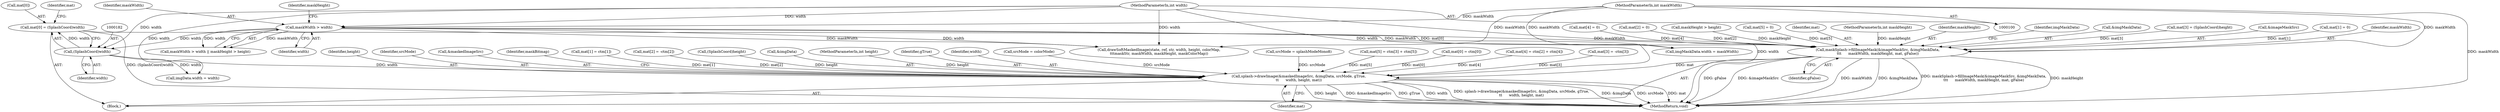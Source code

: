 digraph "0_poppler_7b2d314a61fd0e12f47c62996cb49ec0d1ba747a_11@array" {
"1000177" [label="(Call,mat[0] = (SplashCoord)width)"];
"1000181" [label="(Call,(SplashCoord)width)"];
"1000132" [label="(Call,maskWidth > width)"];
"1000108" [label="(MethodParameterIn,int maskWidth)"];
"1000104" [label="(MethodParameterIn,int width)"];
"1000264" [label="(Call,maskSplash->fillImageMask(&imageMaskSrc, &imgMaskData,\n\t\t\t      maskWidth, maskHeight, mat, gFalse))"];
"1000683" [label="(Call,splash->drawImage(&maskedImageSrc, &imgData, srcMode, gTrue,\n\t\t      width, height, mat))"];
"1000133" [label="(Identifier,maskWidth)"];
"1000177" [label="(Call,mat[0] = (SplashCoord)width)"];
"1000267" [label="(Call,&imgMaskData)"];
"1000194" [label="(Call,mat[3] = (SplashCoord)height)"];
"1000694" [label="(Identifier,maskBitmap)"];
"1000226" [label="(Call,imgMaskData.width = maskWidth)"];
"1000289" [label="(Call,mat[1] = ctm[1])"];
"1000265" [label="(Call,&imageMaskSrc)"];
"1000703" [label="(MethodReturn,void)"];
"1000134" [label="(Identifier,width)"];
"1000186" [label="(Identifier,mat)"];
"1000184" [label="(Call,mat[1] = 0)"];
"1000264" [label="(Call,maskSplash->fillImageMask(&imageMaskSrc, &imgMaskData,\n\t\t\t      maskWidth, maskHeight, mat, gFalse))"];
"1000296" [label="(Call,mat[2] = -ctm[2])"];
"1000198" [label="(Call,(SplashCoord)height)"];
"1000686" [label="(Call,&imgData)"];
"1000105" [label="(MethodParameterIn,int height)"];
"1000162" [label="(Call,drawSoftMaskedImage(state, ref, str, width, height, colorMap,\n\t\t\tmaskStr, maskWidth, maskHeight, maskColorMap))"];
"1000269" [label="(Identifier,maskWidth)"];
"1000272" [label="(Identifier,gFalse)"];
"1000183" [label="(Identifier,width)"];
"1000108" [label="(MethodParameterIn,int maskWidth)"];
"1000178" [label="(Call,mat[0])"];
"1000689" [label="(Identifier,gTrue)"];
"1000690" [label="(Identifier,width)"];
"1000201" [label="(Call,mat[4] = 0)"];
"1000680" [label="(Call,srcMode = colorMode)"];
"1000189" [label="(Call,mat[2] = 0)"];
"1000176" [label="(Block,)"];
"1000675" [label="(Call,srcMode = splashModeMono8)"];
"1000692" [label="(Identifier,mat)"];
"1000135" [label="(Call,maskHeight > height)"];
"1000356" [label="(Call,imgData.width = width)"];
"1000323" [label="(Call,mat[5] = ctm[3] + ctm[5])"];
"1000282" [label="(Call,mat[0] = ctm[0])"];
"1000206" [label="(Call,mat[5] = 0)"];
"1000271" [label="(Identifier,mat)"];
"1000312" [label="(Call,mat[4] = ctm[2] + ctm[4])"];
"1000109" [label="(MethodParameterIn,int maskHeight)"];
"1000132" [label="(Call,maskWidth > width)"];
"1000304" [label="(Call,mat[3] = -ctm[3])"];
"1000691" [label="(Identifier,height)"];
"1000683" [label="(Call,splash->drawImage(&maskedImageSrc, &imgData, srcMode, gTrue,\n\t\t      width, height, mat))"];
"1000688" [label="(Identifier,srcMode)"];
"1000181" [label="(Call,(SplashCoord)width)"];
"1000131" [label="(Call,maskWidth > width || maskHeight > height)"];
"1000270" [label="(Identifier,maskHeight)"];
"1000104" [label="(MethodParameterIn,int width)"];
"1000684" [label="(Call,&maskedImageSrc)"];
"1000274" [label="(Identifier,imgMaskData)"];
"1000136" [label="(Identifier,maskHeight)"];
"1000177" -> "1000176"  [label="AST: "];
"1000177" -> "1000181"  [label="CFG: "];
"1000178" -> "1000177"  [label="AST: "];
"1000181" -> "1000177"  [label="AST: "];
"1000186" -> "1000177"  [label="CFG: "];
"1000177" -> "1000703"  [label="DDG: (SplashCoord)width"];
"1000181" -> "1000177"  [label="DDG: width"];
"1000177" -> "1000264"  [label="DDG: mat[0]"];
"1000181" -> "1000183"  [label="CFG: "];
"1000182" -> "1000181"  [label="AST: "];
"1000183" -> "1000181"  [label="AST: "];
"1000132" -> "1000181"  [label="DDG: width"];
"1000104" -> "1000181"  [label="DDG: width"];
"1000181" -> "1000356"  [label="DDG: width"];
"1000181" -> "1000683"  [label="DDG: width"];
"1000132" -> "1000131"  [label="AST: "];
"1000132" -> "1000134"  [label="CFG: "];
"1000133" -> "1000132"  [label="AST: "];
"1000134" -> "1000132"  [label="AST: "];
"1000136" -> "1000132"  [label="CFG: "];
"1000131" -> "1000132"  [label="CFG: "];
"1000132" -> "1000131"  [label="DDG: maskWidth"];
"1000132" -> "1000131"  [label="DDG: width"];
"1000108" -> "1000132"  [label="DDG: maskWidth"];
"1000104" -> "1000132"  [label="DDG: width"];
"1000132" -> "1000162"  [label="DDG: width"];
"1000132" -> "1000162"  [label="DDG: maskWidth"];
"1000132" -> "1000226"  [label="DDG: maskWidth"];
"1000132" -> "1000264"  [label="DDG: maskWidth"];
"1000108" -> "1000100"  [label="AST: "];
"1000108" -> "1000703"  [label="DDG: maskWidth"];
"1000108" -> "1000162"  [label="DDG: maskWidth"];
"1000108" -> "1000226"  [label="DDG: maskWidth"];
"1000108" -> "1000264"  [label="DDG: maskWidth"];
"1000104" -> "1000100"  [label="AST: "];
"1000104" -> "1000703"  [label="DDG: width"];
"1000104" -> "1000162"  [label="DDG: width"];
"1000104" -> "1000356"  [label="DDG: width"];
"1000104" -> "1000683"  [label="DDG: width"];
"1000264" -> "1000176"  [label="AST: "];
"1000264" -> "1000272"  [label="CFG: "];
"1000265" -> "1000264"  [label="AST: "];
"1000267" -> "1000264"  [label="AST: "];
"1000269" -> "1000264"  [label="AST: "];
"1000270" -> "1000264"  [label="AST: "];
"1000271" -> "1000264"  [label="AST: "];
"1000272" -> "1000264"  [label="AST: "];
"1000274" -> "1000264"  [label="CFG: "];
"1000264" -> "1000703"  [label="DDG: &imageMaskSrc"];
"1000264" -> "1000703"  [label="DDG: maskWidth"];
"1000264" -> "1000703"  [label="DDG: &imgMaskData"];
"1000264" -> "1000703"  [label="DDG: maskSplash->fillImageMask(&imageMaskSrc, &imgMaskData,\n\t\t\t      maskWidth, maskHeight, mat, gFalse)"];
"1000264" -> "1000703"  [label="DDG: maskHeight"];
"1000264" -> "1000703"  [label="DDG: gFalse"];
"1000109" -> "1000264"  [label="DDG: maskHeight"];
"1000135" -> "1000264"  [label="DDG: maskHeight"];
"1000184" -> "1000264"  [label="DDG: mat[1]"];
"1000189" -> "1000264"  [label="DDG: mat[2]"];
"1000194" -> "1000264"  [label="DDG: mat[3]"];
"1000206" -> "1000264"  [label="DDG: mat[5]"];
"1000201" -> "1000264"  [label="DDG: mat[4]"];
"1000264" -> "1000683"  [label="DDG: mat"];
"1000683" -> "1000176"  [label="AST: "];
"1000683" -> "1000692"  [label="CFG: "];
"1000684" -> "1000683"  [label="AST: "];
"1000686" -> "1000683"  [label="AST: "];
"1000688" -> "1000683"  [label="AST: "];
"1000689" -> "1000683"  [label="AST: "];
"1000690" -> "1000683"  [label="AST: "];
"1000691" -> "1000683"  [label="AST: "];
"1000692" -> "1000683"  [label="AST: "];
"1000694" -> "1000683"  [label="CFG: "];
"1000683" -> "1000703"  [label="DDG: &maskedImageSrc"];
"1000683" -> "1000703"  [label="DDG: gTrue"];
"1000683" -> "1000703"  [label="DDG: width"];
"1000683" -> "1000703"  [label="DDG: splash->drawImage(&maskedImageSrc, &imgData, srcMode, gTrue,\n\t\t      width, height, mat)"];
"1000683" -> "1000703"  [label="DDG: &imgData"];
"1000683" -> "1000703"  [label="DDG: srcMode"];
"1000683" -> "1000703"  [label="DDG: mat"];
"1000683" -> "1000703"  [label="DDG: height"];
"1000680" -> "1000683"  [label="DDG: srcMode"];
"1000675" -> "1000683"  [label="DDG: srcMode"];
"1000105" -> "1000683"  [label="DDG: height"];
"1000198" -> "1000683"  [label="DDG: height"];
"1000289" -> "1000683"  [label="DDG: mat[1]"];
"1000312" -> "1000683"  [label="DDG: mat[4]"];
"1000304" -> "1000683"  [label="DDG: mat[3]"];
"1000296" -> "1000683"  [label="DDG: mat[2]"];
"1000323" -> "1000683"  [label="DDG: mat[5]"];
"1000282" -> "1000683"  [label="DDG: mat[0]"];
}
